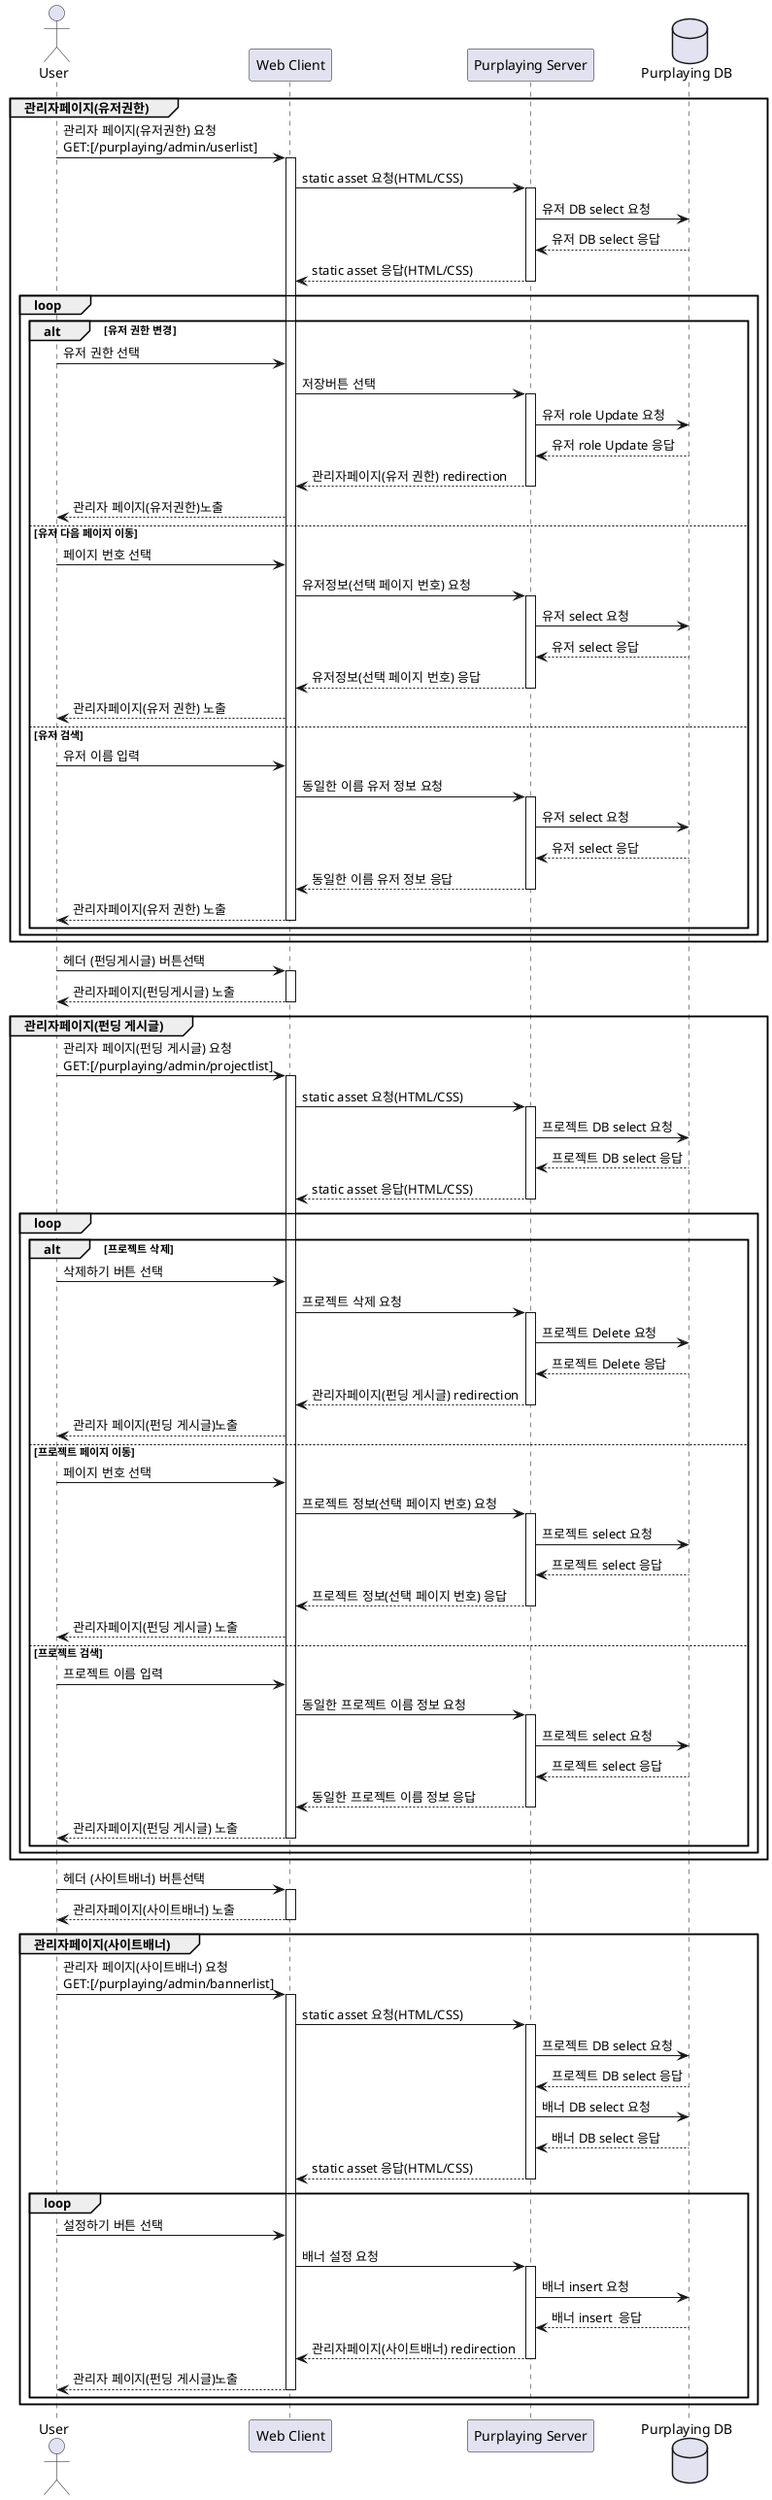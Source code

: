 @startuml

actor User
participant "Web Client" as C
participant "Purplaying Server" as S
database "Purplaying DB" as D

group 관리자페이지(유저권한)
    User -> C:관리자 페이지(유저권한) 요청\nGET:[/purplaying/admin/userlist]

    activate C
    C -> S:static asset 요청(HTML/CSS)
    activate S

    S -> D: 유저 DB select 요청
    D --> S: 유저 DB select 응답

    S --> C: static asset 응답(HTML/CSS)
    deactivate S

    loop 
        alt 유저 권한 변경
            User -> C: 유저 권한 선택
            C -> S: 저장버튼 선택

            activate S
            S -> D: 유저 role Update 요청
            D --> S: 유저 role Update 응답
            S --> C: 관리자페이지(유저 권한) redirection
            deactivate S

            C --> User: 관리자 페이지(유저권한)노출

        else 유저 다음 페이지 이동
            User -> C: 페이지 번호 선택
            C -> S: 유저정보(선택 페이지 번호) 요청
            activate S
            S -> D: 유저 select 요청
            D --> S: 유저 select 응답
            S --> C: 유저정보(선택 페이지 번호) 응답
            deactivate S

            C --> User: 관리자페이지(유저 권한) 노출 
        else 유저 검색
            User -> C:유저 이름 입력
            C -> S: 동일한 이름 유저 정보 요청
            activate S
            S -> D: 유저 select 요청
            D --> S: 유저 select 응답
            S --> C: 동일한 이름 유저 정보 응답
            deactivate S

            C --> User: 관리자페이지(유저 권한) 노출 
            deactivate C
        end
    end
end

User -> C:헤더 (펀딩게시글) 버튼선택
activate C
C --> User: 관리자페이지(펀딩게시글) 노출
deactivate C


group 관리자페이지(펀딩 게시글)
    User -> C:관리자 페이지(펀딩 게시글) 요청\nGET:[/purplaying/admin/projectlist]

    activate C
    C -> S:static asset 요청(HTML/CSS)
    activate S

    S -> D: 프로젝트 DB select 요청
    D --> S: 프로젝트 DB select 응답

    S --> C: static asset 응답(HTML/CSS)
    deactivate S

    loop 
        alt 프로젝트 삭제
            User -> C:삭제하기 버튼 선택
            C -> S:프로젝트 삭제 요청

            activate S
            S -> D: 프로젝트 Delete 요청
            D --> S: 프로젝트 Delete 응답
            S --> C: 관리자페이지(펀딩 게시글) redirection
            deactivate S

            C --> User: 관리자 페이지(펀딩 게시글)노출

        else 프로젝트 페이지 이동
            User -> C: 페이지 번호 선택
            C -> S: 프로젝트 정보(선택 페이지 번호) 요청
            activate S
            S -> D: 프로젝트 select 요청
            D --> S: 프로젝트 select 응답
            S --> C: 프로젝트 정보(선택 페이지 번호) 응답
            deactivate S

            C --> User: 관리자페이지(펀딩 게시글) 노출 
        else 프로젝트 검색
            User -> C:프로젝트 이름 입력
            C -> S: 동일한 프로젝트 이름 정보 요청
            activate S
            S -> D: 프로젝트 select 요청
            D --> S: 프로젝트 select 응답
            S --> C: 동일한 프로젝트 이름 정보 응답
            deactivate S

            C --> User: 관리자페이지(펀딩 게시글) 노출 
            deactivate C
        end
    end
end

User -> C:헤더 (사이트배너) 버튼선택
activate C
C --> User: 관리자페이지(사이트배너) 노출
deactivate C

group 관리자페이지(사이트배너)
    User -> C:관리자 페이지(사이트배너) 요청\nGET:[/purplaying/admin/bannerlist]

    activate C
    C -> S:static asset 요청(HTML/CSS)
    activate S

    S -> D: 프로젝트 DB select 요청
    D --> S: 프로젝트 DB select 응답

    S -> D: 배너 DB select 요청
    D --> S: 배너 DB select 응답

    S --> C: static asset 응답(HTML/CSS)
    deactivate S

    loop 
        User -> C:설정하기 버튼 선택
        C -> S:배너 설정 요청

        activate S
        S -> D: 배너 insert 요청
        D --> S: 배너 insert  응답
        S --> C: 관리자페이지(사이트배너) redirection
        deactivate S

        C --> User: 관리자 페이지(펀딩 게시글)노출
        deactivate C
    end
end



@enduml